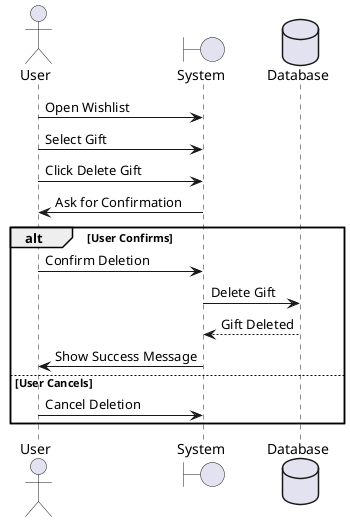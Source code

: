 @startuml
actor User
boundary System
database Database

User -> System: Open Wishlist
User -> System: Select Gift
User -> System: Click Delete Gift
System -> User: Ask for Confirmation
alt User Confirms
    User -> System: Confirm Deletion
    System -> Database: Delete Gift
    Database --> System: Gift Deleted
    System -> User: Show Success Message
else User Cancels
    User -> System: Cancel Deletion
end
@enduml
